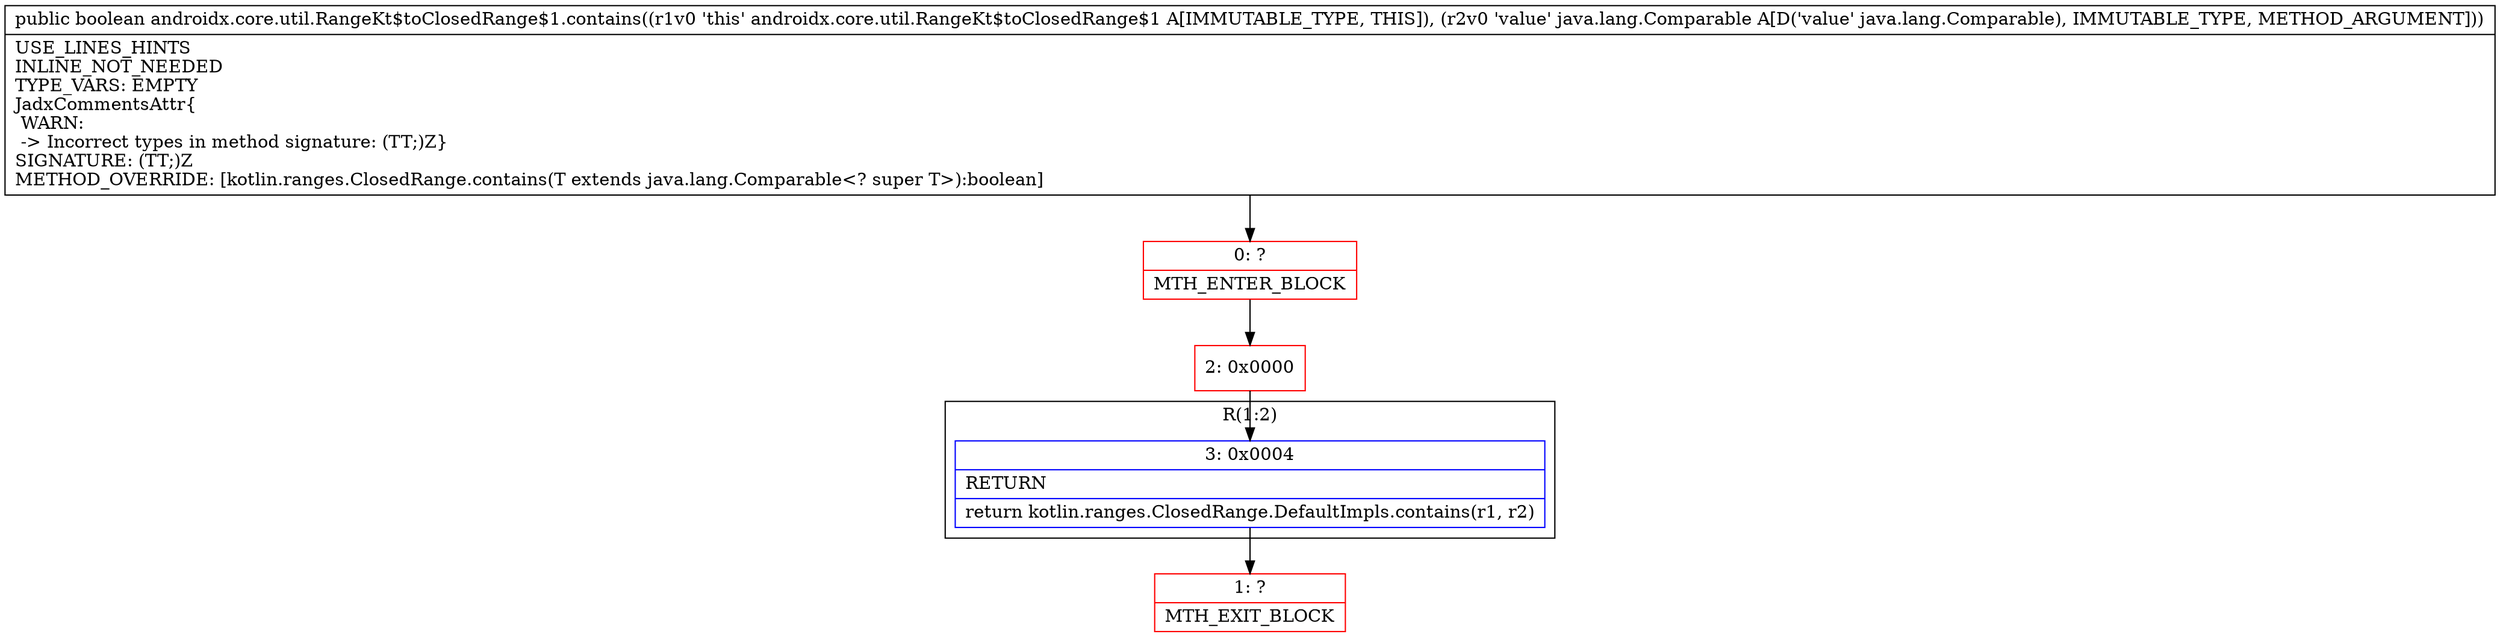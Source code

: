 digraph "CFG forandroidx.core.util.RangeKt$toClosedRange$1.contains(Ljava\/lang\/Comparable;)Z" {
subgraph cluster_Region_731381112 {
label = "R(1:2)";
node [shape=record,color=blue];
Node_3 [shape=record,label="{3\:\ 0x0004|RETURN\l|return kotlin.ranges.ClosedRange.DefaultImpls.contains(r1, r2)\l}"];
}
Node_0 [shape=record,color=red,label="{0\:\ ?|MTH_ENTER_BLOCK\l}"];
Node_2 [shape=record,color=red,label="{2\:\ 0x0000}"];
Node_1 [shape=record,color=red,label="{1\:\ ?|MTH_EXIT_BLOCK\l}"];
MethodNode[shape=record,label="{public boolean androidx.core.util.RangeKt$toClosedRange$1.contains((r1v0 'this' androidx.core.util.RangeKt$toClosedRange$1 A[IMMUTABLE_TYPE, THIS]), (r2v0 'value' java.lang.Comparable A[D('value' java.lang.Comparable), IMMUTABLE_TYPE, METHOD_ARGUMENT]))  | USE_LINES_HINTS\lINLINE_NOT_NEEDED\lTYPE_VARS: EMPTY\lJadxCommentsAttr\{\l WARN: \l \-\> Incorrect types in method signature: (TT;)Z\}\lSIGNATURE: (TT;)Z\lMETHOD_OVERRIDE: [kotlin.ranges.ClosedRange.contains(T extends java.lang.Comparable\<? super T\>):boolean]\l}"];
MethodNode -> Node_0;Node_3 -> Node_1;
Node_0 -> Node_2;
Node_2 -> Node_3;
}


